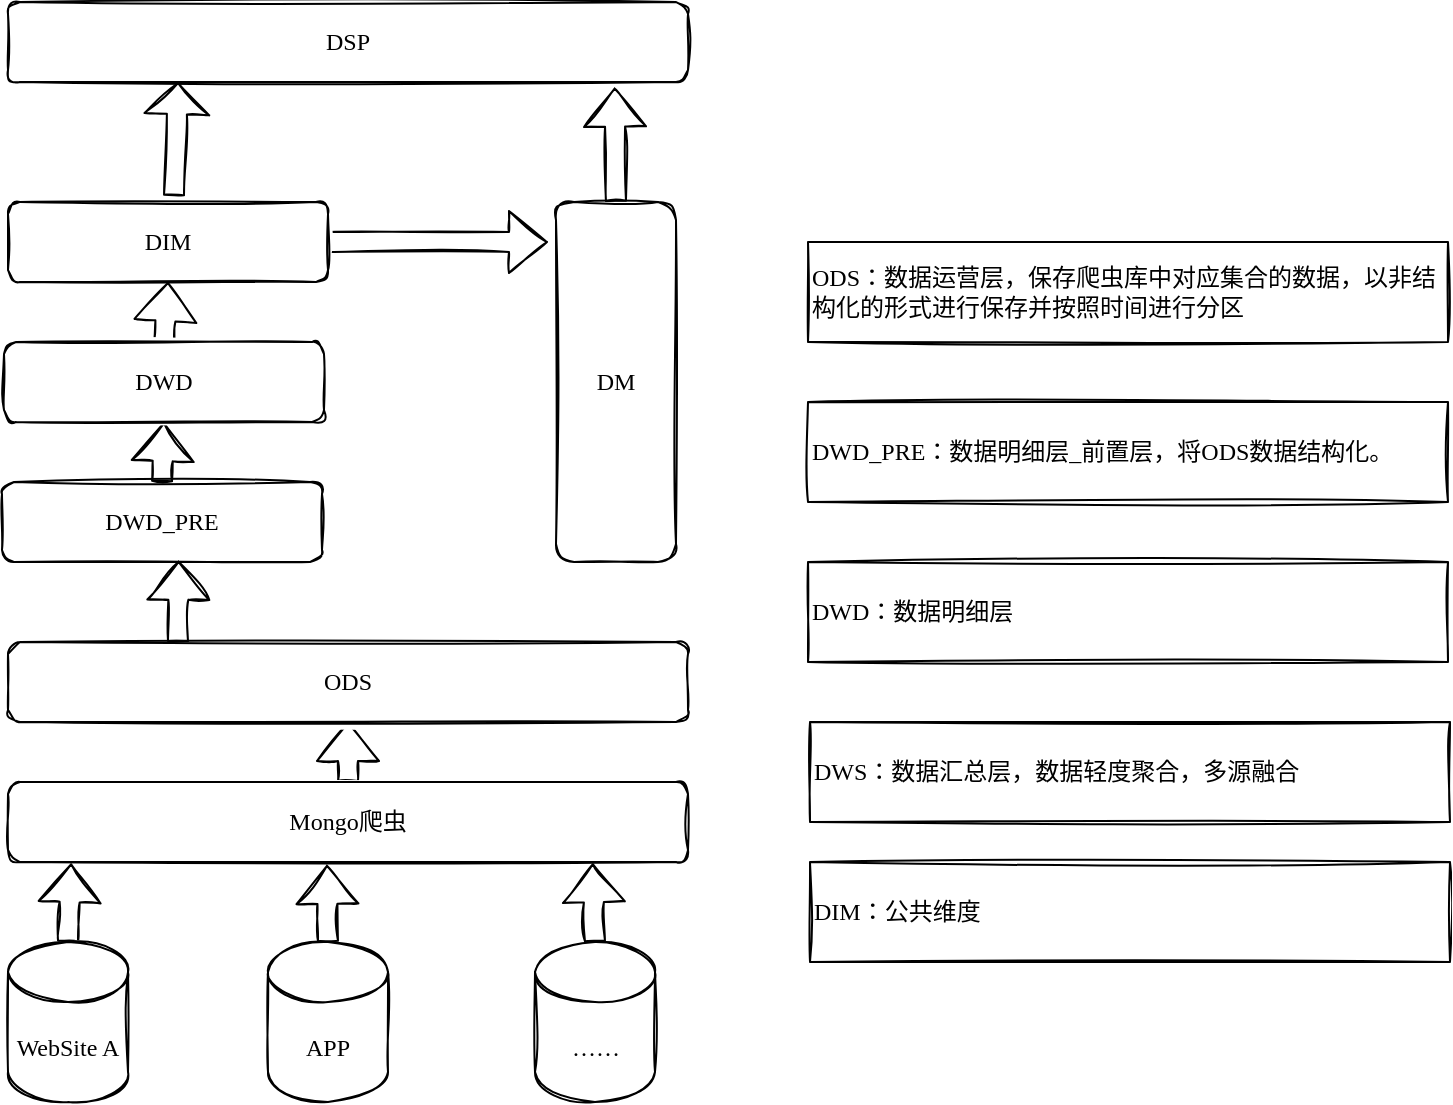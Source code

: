 <mxfile version="15.0.6" type="device"><diagram id="td6cBbUdXIp6faPeMTHB" name="Page-1"><mxGraphModel dx="1483" dy="756" grid="1" gridSize="10" guides="1" tooltips="1" connect="1" arrows="1" fold="1" page="1" pageScale="1" pageWidth="827" pageHeight="1169" math="0" shadow="0"><root><mxCell id="0"/><mxCell id="1" parent="0"/><mxCell id="J5qpEEfUR_Rot58-Uq2P-22" style="edgeStyle=none;shape=flexArrow;rounded=1;sketch=1;orthogonalLoop=1;jettySize=auto;html=1;exitX=0.5;exitY=0;exitDx=0;exitDy=0;exitPerimeter=0;entryX=0.093;entryY=1.015;entryDx=0;entryDy=0;entryPerimeter=0;fontFamily=Comic Sans MS;" edge="1" parent="1" source="J5qpEEfUR_Rot58-Uq2P-1" target="J5qpEEfUR_Rot58-Uq2P-4"><mxGeometry relative="1" as="geometry"/></mxCell><mxCell id="J5qpEEfUR_Rot58-Uq2P-1" value="WebSite A" style="shape=cylinder3;whiteSpace=wrap;html=1;boundedLbl=1;backgroundOutline=1;size=15;rounded=1;sketch=1;fontFamily=Comic Sans MS;" vertex="1" parent="1"><mxGeometry x="80" y="770" width="60" height="80" as="geometry"/></mxCell><mxCell id="J5qpEEfUR_Rot58-Uq2P-23" style="edgeStyle=none;shape=flexArrow;rounded=1;sketch=1;orthogonalLoop=1;jettySize=auto;html=1;exitX=0.5;exitY=0;exitDx=0;exitDy=0;exitPerimeter=0;entryX=0.469;entryY=1.035;entryDx=0;entryDy=0;entryPerimeter=0;fontFamily=Comic Sans MS;" edge="1" parent="1" source="J5qpEEfUR_Rot58-Uq2P-2" target="J5qpEEfUR_Rot58-Uq2P-4"><mxGeometry relative="1" as="geometry"/></mxCell><mxCell id="J5qpEEfUR_Rot58-Uq2P-2" value="APP" style="shape=cylinder3;whiteSpace=wrap;html=1;boundedLbl=1;backgroundOutline=1;size=15;rounded=1;sketch=1;fontFamily=Comic Sans MS;" vertex="1" parent="1"><mxGeometry x="210" y="770" width="60" height="80" as="geometry"/></mxCell><mxCell id="J5qpEEfUR_Rot58-Uq2P-24" style="edgeStyle=none;shape=flexArrow;rounded=1;sketch=1;orthogonalLoop=1;jettySize=auto;html=1;exitX=0.5;exitY=0;exitDx=0;exitDy=0;exitPerimeter=0;entryX=0.86;entryY=1.015;entryDx=0;entryDy=0;entryPerimeter=0;fontFamily=Comic Sans MS;" edge="1" parent="1" source="J5qpEEfUR_Rot58-Uq2P-3" target="J5qpEEfUR_Rot58-Uq2P-4"><mxGeometry relative="1" as="geometry"/></mxCell><mxCell id="J5qpEEfUR_Rot58-Uq2P-3" value="……" style="shape=cylinder3;whiteSpace=wrap;html=1;boundedLbl=1;backgroundOutline=1;size=15;rounded=1;sketch=1;fontFamily=Comic Sans MS;" vertex="1" parent="1"><mxGeometry x="343.5" y="770" width="60" height="80" as="geometry"/></mxCell><mxCell id="J5qpEEfUR_Rot58-Uq2P-25" style="edgeStyle=none;shape=flexArrow;rounded=1;sketch=1;orthogonalLoop=1;jettySize=auto;html=1;exitX=0.5;exitY=0;exitDx=0;exitDy=0;entryX=0.5;entryY=1;entryDx=0;entryDy=0;fontFamily=Comic Sans MS;" edge="1" parent="1" source="J5qpEEfUR_Rot58-Uq2P-4" target="J5qpEEfUR_Rot58-Uq2P-5"><mxGeometry relative="1" as="geometry"/></mxCell><mxCell id="J5qpEEfUR_Rot58-Uq2P-4" value="Mongo爬虫" style="rounded=1;whiteSpace=wrap;html=1;sketch=1;fontFamily=Comic Sans MS;" vertex="1" parent="1"><mxGeometry x="80" y="690" width="340" height="40" as="geometry"/></mxCell><mxCell id="J5qpEEfUR_Rot58-Uq2P-21" style="edgeStyle=none;shape=flexArrow;rounded=1;sketch=1;orthogonalLoop=1;jettySize=auto;html=1;exitX=0.25;exitY=0;exitDx=0;exitDy=0;entryX=0.552;entryY=0.985;entryDx=0;entryDy=0;entryPerimeter=0;fontFamily=Comic Sans MS;" edge="1" parent="1" source="J5qpEEfUR_Rot58-Uq2P-5" target="J5qpEEfUR_Rot58-Uq2P-6"><mxGeometry relative="1" as="geometry"/></mxCell><mxCell id="J5qpEEfUR_Rot58-Uq2P-5" value="ODS" style="rounded=1;whiteSpace=wrap;html=1;sketch=1;fontFamily=Comic Sans MS;" vertex="1" parent="1"><mxGeometry x="80" y="620" width="340" height="40" as="geometry"/></mxCell><mxCell id="J5qpEEfUR_Rot58-Uq2P-26" style="edgeStyle=none;shape=flexArrow;rounded=1;sketch=1;orthogonalLoop=1;jettySize=auto;html=1;exitX=0.5;exitY=0;exitDx=0;exitDy=0;entryX=0.5;entryY=1;entryDx=0;entryDy=0;fontFamily=Comic Sans MS;" edge="1" parent="1" source="J5qpEEfUR_Rot58-Uq2P-6" target="J5qpEEfUR_Rot58-Uq2P-7"><mxGeometry relative="1" as="geometry"/></mxCell><mxCell id="J5qpEEfUR_Rot58-Uq2P-6" value="DWD_PRE" style="rounded=1;whiteSpace=wrap;html=1;sketch=1;fontFamily=Comic Sans MS;" vertex="1" parent="1"><mxGeometry x="77" y="540" width="160" height="40" as="geometry"/></mxCell><mxCell id="J5qpEEfUR_Rot58-Uq2P-28" style="edgeStyle=none;shape=flexArrow;rounded=1;sketch=1;orthogonalLoop=1;jettySize=auto;html=1;exitX=0.5;exitY=0;exitDx=0;exitDy=0;entryX=0.5;entryY=1;entryDx=0;entryDy=0;fontFamily=Comic Sans MS;" edge="1" parent="1" source="J5qpEEfUR_Rot58-Uq2P-7" target="J5qpEEfUR_Rot58-Uq2P-9"><mxGeometry relative="1" as="geometry"/></mxCell><mxCell id="J5qpEEfUR_Rot58-Uq2P-7" value="DWD" style="rounded=1;whiteSpace=wrap;html=1;sketch=1;fontFamily=Comic Sans MS;" vertex="1" parent="1"><mxGeometry x="78" y="470" width="160" height="40" as="geometry"/></mxCell><mxCell id="J5qpEEfUR_Rot58-Uq2P-32" style="edgeStyle=none;shape=flexArrow;rounded=1;sketch=1;orthogonalLoop=1;jettySize=auto;html=1;exitX=0.5;exitY=0;exitDx=0;exitDy=0;entryX=0.892;entryY=1.071;entryDx=0;entryDy=0;entryPerimeter=0;fontFamily=Comic Sans MS;" edge="1" parent="1" source="J5qpEEfUR_Rot58-Uq2P-8" target="J5qpEEfUR_Rot58-Uq2P-30"><mxGeometry relative="1" as="geometry"/></mxCell><mxCell id="J5qpEEfUR_Rot58-Uq2P-8" value="DM" style="rounded=1;whiteSpace=wrap;html=1;sketch=1;fontFamily=Comic Sans MS;" vertex="1" parent="1"><mxGeometry x="354" y="400" width="60" height="180" as="geometry"/></mxCell><mxCell id="J5qpEEfUR_Rot58-Uq2P-29" style="edgeStyle=none;shape=flexArrow;rounded=1;sketch=1;orthogonalLoop=1;jettySize=auto;html=1;exitX=1;exitY=0.5;exitDx=0;exitDy=0;fontFamily=Comic Sans MS;" edge="1" parent="1" source="J5qpEEfUR_Rot58-Uq2P-9"><mxGeometry relative="1" as="geometry"><mxPoint x="350" y="420" as="targetPoint"/></mxGeometry></mxCell><mxCell id="J5qpEEfUR_Rot58-Uq2P-31" style="edgeStyle=none;shape=flexArrow;rounded=1;sketch=1;orthogonalLoop=1;jettySize=auto;html=1;exitX=0.5;exitY=0;exitDx=0;exitDy=0;fontFamily=Comic Sans MS;entryX=0.25;entryY=1;entryDx=0;entryDy=0;endWidth=21.429;endSize=4.871;" edge="1" parent="1" target="J5qpEEfUR_Rot58-Uq2P-30"><mxGeometry relative="1" as="geometry"><mxPoint x="163" y="397" as="sourcePoint"/><mxPoint x="163" y="327" as="targetPoint"/></mxGeometry></mxCell><mxCell id="J5qpEEfUR_Rot58-Uq2P-9" value="DIM" style="rounded=1;whiteSpace=wrap;html=1;sketch=1;fontFamily=Comic Sans MS;" vertex="1" parent="1"><mxGeometry x="80" y="400" width="160" height="40" as="geometry"/></mxCell><mxCell id="J5qpEEfUR_Rot58-Uq2P-10" value="ODS：数据运营层，保存爬虫库中对应集合的数据，以非结构化的形式进行保存并按照时间进行分区" style="rounded=0;whiteSpace=wrap;html=1;sketch=1;fontFamily=Comic Sans MS;align=left;" vertex="1" parent="1"><mxGeometry x="480" y="420" width="320" height="50" as="geometry"/></mxCell><mxCell id="J5qpEEfUR_Rot58-Uq2P-11" value="DWD_PRE：数据明细层_前置层，将ODS数据结构化。" style="rounded=0;whiteSpace=wrap;html=1;sketch=1;fontFamily=Comic Sans MS;align=left;" vertex="1" parent="1"><mxGeometry x="480" y="500" width="320" height="50" as="geometry"/></mxCell><mxCell id="J5qpEEfUR_Rot58-Uq2P-12" value="DWD：数据明细层" style="rounded=0;whiteSpace=wrap;html=1;sketch=1;fontFamily=Comic Sans MS;align=left;" vertex="1" parent="1"><mxGeometry x="480" y="580" width="320" height="50" as="geometry"/></mxCell><mxCell id="J5qpEEfUR_Rot58-Uq2P-13" value="DWS：数据汇总层，数据轻度聚合，多源融合" style="rounded=0;whiteSpace=wrap;html=1;sketch=1;fontFamily=Comic Sans MS;align=left;" vertex="1" parent="1"><mxGeometry x="481" y="660" width="320" height="50" as="geometry"/></mxCell><mxCell id="J5qpEEfUR_Rot58-Uq2P-14" value="DIM：公共维度" style="rounded=0;whiteSpace=wrap;html=1;sketch=1;fontFamily=Comic Sans MS;align=left;" vertex="1" parent="1"><mxGeometry x="481" y="730" width="320" height="50" as="geometry"/></mxCell><mxCell id="J5qpEEfUR_Rot58-Uq2P-30" value="DSP" style="rounded=1;whiteSpace=wrap;html=1;sketch=1;fontFamily=Comic Sans MS;" vertex="1" parent="1"><mxGeometry x="80" y="300" width="340" height="40" as="geometry"/></mxCell></root></mxGraphModel></diagram></mxfile>